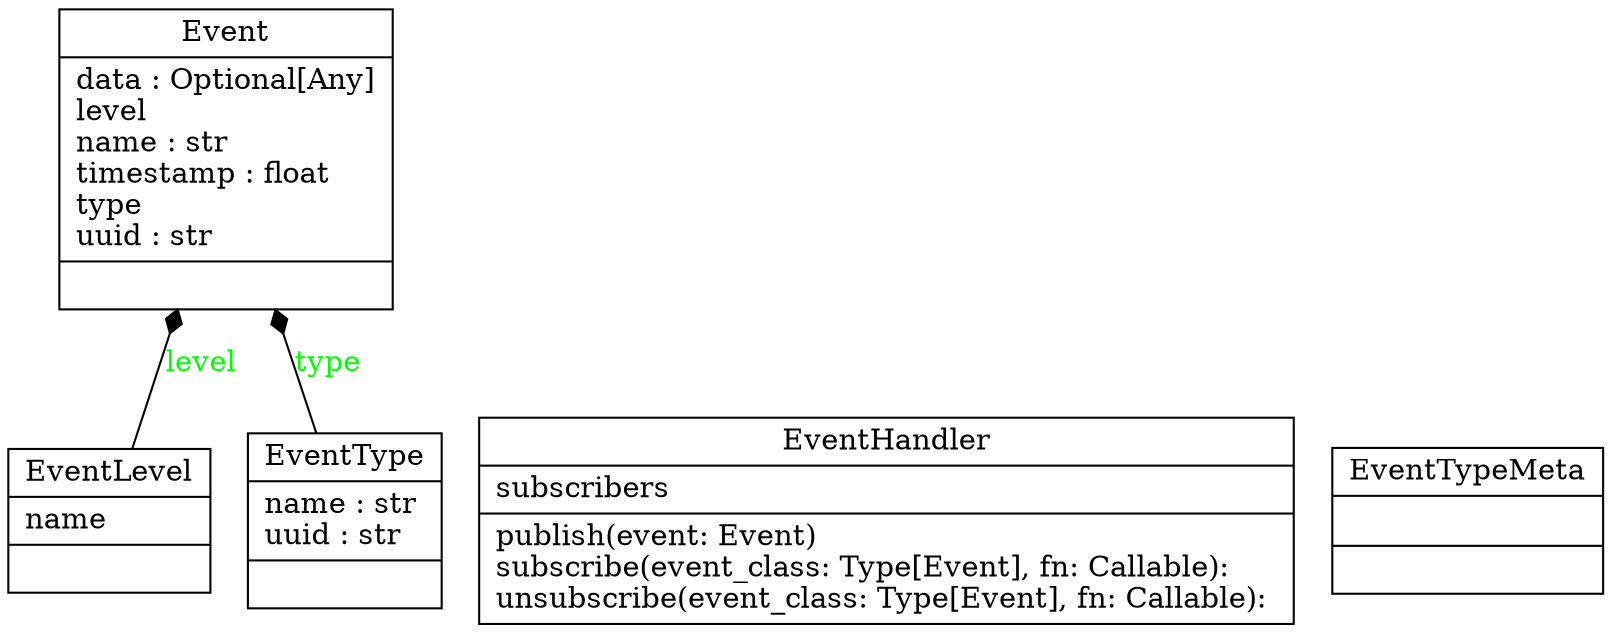 digraph "classes_event" {
rankdir=BT
charset="utf-8"
"iot_firmware.event.event.Event" [color="black", fontcolor="black", label="{Event|data : Optional[Any]\llevel\lname : str\ltimestamp : float\ltype\luuid : str\l|}", shape="record", style="solid"];
"iot_firmware.event.handler.EventHandler" [color="black", fontcolor="black", label="{EventHandler|subscribers\l|publish(event: Event)\lsubscribe(event_class: Type[Event], fn: Callable): \lunsubscribe(event_class: Type[Event], fn: Callable): \l}", shape="record", style="solid"];
"iot_firmware.event.enum.EventLevel" [color="black", fontcolor="black", label="{EventLevel|name\l|}", shape="record", style="solid"];
"iot_firmware.event.type.EventType" [color="black", fontcolor="black", label="{EventType|name : str\luuid : str\l|}", shape="record", style="solid"];
"iot_firmware.event.type.EventTypeMeta" [color="black", fontcolor="black", label="{EventTypeMeta|\l|}", shape="record", style="solid"];
"iot_firmware.event.enum.EventLevel" -> "iot_firmware.event.event.Event" [arrowhead="diamond", arrowtail="none", fontcolor="green", label="level", style="solid"];
"iot_firmware.event.type.EventType" -> "iot_firmware.event.event.Event" [arrowhead="diamond", arrowtail="none", fontcolor="green", label="type", style="solid"];
}
